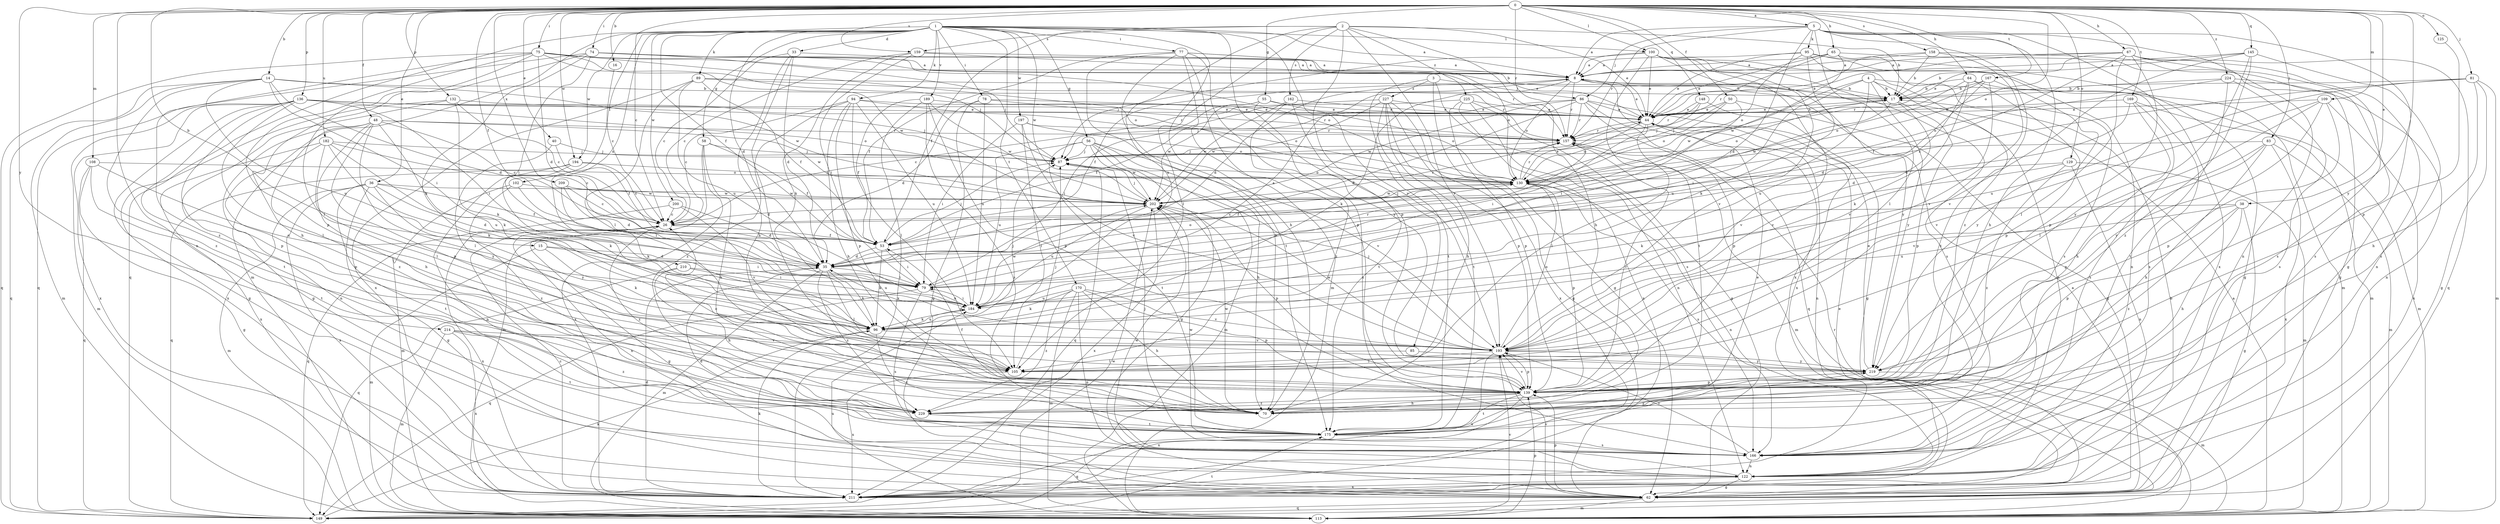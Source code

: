 strict digraph  {
0;
1;
2;
3;
4;
5;
8;
14;
15;
16;
17;
26;
33;
35;
36;
38;
40;
44;
48;
50;
53;
55;
56;
58;
62;
64;
65;
67;
70;
74;
75;
77;
78;
79;
81;
83;
85;
86;
87;
89;
94;
95;
96;
100;
102;
105;
108;
109;
113;
122;
125;
129;
130;
132;
136;
139;
145;
148;
149;
157;
158;
159;
162;
166;
167;
169;
170;
175;
182;
184;
189;
193;
194;
197;
200;
202;
209;
210;
211;
214;
219;
224;
225;
227;
229;
0 -> 5  [label=a];
0 -> 14  [label=b];
0 -> 15  [label=b];
0 -> 16  [label=b];
0 -> 26  [label=c];
0 -> 36  [label=e];
0 -> 38  [label=e];
0 -> 40  [label=e];
0 -> 48  [label=f];
0 -> 50  [label=f];
0 -> 53  [label=f];
0 -> 55  [label=g];
0 -> 64  [label=h];
0 -> 65  [label=h];
0 -> 67  [label=h];
0 -> 74  [label=i];
0 -> 75  [label=i];
0 -> 81  [label=j];
0 -> 83  [label=j];
0 -> 100  [label=l];
0 -> 108  [label=m];
0 -> 109  [label=m];
0 -> 122  [label=n];
0 -> 125  [label=o];
0 -> 129  [label=o];
0 -> 130  [label=o];
0 -> 132  [label=p];
0 -> 136  [label=p];
0 -> 145  [label=q];
0 -> 148  [label=q];
0 -> 157  [label=r];
0 -> 158  [label=s];
0 -> 159  [label=s];
0 -> 167  [label=t];
0 -> 169  [label=t];
0 -> 182  [label=u];
0 -> 194  [label=w];
0 -> 209  [label=x];
0 -> 214  [label=y];
0 -> 219  [label=y];
0 -> 224  [label=z];
1 -> 8  [label=a];
1 -> 33  [label=d];
1 -> 35  [label=d];
1 -> 53  [label=f];
1 -> 56  [label=g];
1 -> 58  [label=g];
1 -> 70  [label=h];
1 -> 77  [label=i];
1 -> 78  [label=i];
1 -> 89  [label=k];
1 -> 94  [label=k];
1 -> 100  [label=l];
1 -> 102  [label=l];
1 -> 113  [label=m];
1 -> 139  [label=p];
1 -> 149  [label=q];
1 -> 170  [label=t];
1 -> 189  [label=v];
1 -> 193  [label=v];
1 -> 194  [label=w];
1 -> 197  [label=w];
1 -> 200  [label=w];
1 -> 202  [label=w];
1 -> 210  [label=x];
2 -> 17  [label=b];
2 -> 44  [label=e];
2 -> 53  [label=f];
2 -> 70  [label=h];
2 -> 85  [label=j];
2 -> 105  [label=l];
2 -> 159  [label=s];
2 -> 162  [label=s];
2 -> 184  [label=u];
2 -> 193  [label=v];
2 -> 225  [label=z];
3 -> 62  [label=g];
3 -> 86  [label=j];
3 -> 166  [label=s];
3 -> 175  [label=t];
3 -> 227  [label=z];
4 -> 17  [label=b];
4 -> 79  [label=i];
4 -> 113  [label=m];
4 -> 122  [label=n];
4 -> 184  [label=u];
4 -> 202  [label=w];
4 -> 219  [label=y];
5 -> 8  [label=a];
5 -> 35  [label=d];
5 -> 62  [label=g];
5 -> 70  [label=h];
5 -> 86  [label=j];
5 -> 95  [label=k];
5 -> 105  [label=l];
5 -> 122  [label=n];
5 -> 157  [label=r];
5 -> 211  [label=x];
5 -> 229  [label=z];
8 -> 17  [label=b];
8 -> 35  [label=d];
8 -> 44  [label=e];
8 -> 53  [label=f];
8 -> 96  [label=k];
8 -> 130  [label=o];
8 -> 157  [label=r];
8 -> 211  [label=x];
14 -> 17  [label=b];
14 -> 35  [label=d];
14 -> 79  [label=i];
14 -> 113  [label=m];
14 -> 149  [label=q];
14 -> 184  [label=u];
14 -> 202  [label=w];
14 -> 229  [label=z];
15 -> 35  [label=d];
15 -> 79  [label=i];
15 -> 96  [label=k];
15 -> 113  [label=m];
16 -> 26  [label=c];
17 -> 44  [label=e];
17 -> 130  [label=o];
17 -> 139  [label=p];
17 -> 193  [label=v];
17 -> 202  [label=w];
26 -> 53  [label=f];
26 -> 62  [label=g];
26 -> 122  [label=n];
26 -> 211  [label=x];
26 -> 229  [label=z];
33 -> 8  [label=a];
33 -> 26  [label=c];
33 -> 35  [label=d];
33 -> 70  [label=h];
33 -> 105  [label=l];
35 -> 79  [label=i];
35 -> 96  [label=k];
35 -> 105  [label=l];
35 -> 113  [label=m];
35 -> 130  [label=o];
35 -> 229  [label=z];
36 -> 35  [label=d];
36 -> 53  [label=f];
36 -> 62  [label=g];
36 -> 113  [label=m];
36 -> 175  [label=t];
36 -> 202  [label=w];
36 -> 211  [label=x];
36 -> 219  [label=y];
38 -> 26  [label=c];
38 -> 62  [label=g];
38 -> 70  [label=h];
38 -> 139  [label=p];
38 -> 184  [label=u];
38 -> 229  [label=z];
40 -> 53  [label=f];
40 -> 87  [label=j];
40 -> 219  [label=y];
44 -> 17  [label=b];
44 -> 79  [label=i];
44 -> 105  [label=l];
44 -> 122  [label=n];
44 -> 130  [label=o];
44 -> 157  [label=r];
48 -> 26  [label=c];
48 -> 70  [label=h];
48 -> 96  [label=k];
48 -> 105  [label=l];
48 -> 122  [label=n];
48 -> 139  [label=p];
48 -> 157  [label=r];
48 -> 202  [label=w];
48 -> 229  [label=z];
50 -> 44  [label=e];
50 -> 62  [label=g];
50 -> 79  [label=i];
50 -> 87  [label=j];
50 -> 130  [label=o];
53 -> 35  [label=d];
53 -> 79  [label=i];
53 -> 87  [label=j];
53 -> 96  [label=k];
55 -> 44  [label=e];
55 -> 79  [label=i];
55 -> 130  [label=o];
55 -> 166  [label=s];
55 -> 202  [label=w];
56 -> 62  [label=g];
56 -> 70  [label=h];
56 -> 87  [label=j];
56 -> 113  [label=m];
56 -> 175  [label=t];
56 -> 184  [label=u];
56 -> 193  [label=v];
56 -> 202  [label=w];
58 -> 53  [label=f];
58 -> 70  [label=h];
58 -> 87  [label=j];
58 -> 113  [label=m];
58 -> 211  [label=x];
62 -> 8  [label=a];
62 -> 44  [label=e];
62 -> 113  [label=m];
62 -> 139  [label=p];
62 -> 149  [label=q];
62 -> 193  [label=v];
64 -> 17  [label=b];
64 -> 96  [label=k];
64 -> 139  [label=p];
64 -> 157  [label=r];
64 -> 166  [label=s];
64 -> 184  [label=u];
65 -> 8  [label=a];
65 -> 44  [label=e];
65 -> 62  [label=g];
65 -> 157  [label=r];
65 -> 166  [label=s];
65 -> 202  [label=w];
67 -> 8  [label=a];
67 -> 17  [label=b];
67 -> 44  [label=e];
67 -> 53  [label=f];
67 -> 105  [label=l];
67 -> 122  [label=n];
67 -> 139  [label=p];
67 -> 149  [label=q];
67 -> 166  [label=s];
70 -> 53  [label=f];
70 -> 202  [label=w];
74 -> 8  [label=a];
74 -> 17  [label=b];
74 -> 70  [label=h];
74 -> 79  [label=i];
74 -> 87  [label=j];
74 -> 96  [label=k];
74 -> 130  [label=o];
74 -> 149  [label=q];
75 -> 8  [label=a];
75 -> 35  [label=d];
75 -> 87  [label=j];
75 -> 105  [label=l];
75 -> 130  [label=o];
75 -> 139  [label=p];
75 -> 149  [label=q];
75 -> 157  [label=r];
75 -> 202  [label=w];
75 -> 229  [label=z];
77 -> 8  [label=a];
77 -> 44  [label=e];
77 -> 53  [label=f];
77 -> 70  [label=h];
77 -> 113  [label=m];
77 -> 139  [label=p];
77 -> 175  [label=t];
77 -> 219  [label=y];
78 -> 35  [label=d];
78 -> 44  [label=e];
78 -> 62  [label=g];
78 -> 157  [label=r];
78 -> 184  [label=u];
79 -> 8  [label=a];
79 -> 149  [label=q];
79 -> 157  [label=r];
79 -> 166  [label=s];
79 -> 184  [label=u];
81 -> 17  [label=b];
81 -> 26  [label=c];
81 -> 62  [label=g];
81 -> 70  [label=h];
81 -> 113  [label=m];
81 -> 184  [label=u];
83 -> 70  [label=h];
83 -> 87  [label=j];
83 -> 113  [label=m];
83 -> 139  [label=p];
83 -> 193  [label=v];
83 -> 211  [label=x];
85 -> 105  [label=l];
85 -> 219  [label=y];
86 -> 35  [label=d];
86 -> 44  [label=e];
86 -> 62  [label=g];
86 -> 87  [label=j];
86 -> 139  [label=p];
86 -> 149  [label=q];
86 -> 157  [label=r];
86 -> 202  [label=w];
87 -> 130  [label=o];
87 -> 149  [label=q];
89 -> 17  [label=b];
89 -> 53  [label=f];
89 -> 105  [label=l];
89 -> 157  [label=r];
89 -> 184  [label=u];
89 -> 211  [label=x];
94 -> 26  [label=c];
94 -> 44  [label=e];
94 -> 70  [label=h];
94 -> 105  [label=l];
94 -> 130  [label=o];
94 -> 139  [label=p];
94 -> 184  [label=u];
94 -> 229  [label=z];
95 -> 8  [label=a];
95 -> 44  [label=e];
95 -> 62  [label=g];
95 -> 96  [label=k];
95 -> 122  [label=n];
95 -> 130  [label=o];
95 -> 175  [label=t];
96 -> 87  [label=j];
96 -> 175  [label=t];
96 -> 184  [label=u];
96 -> 193  [label=v];
100 -> 8  [label=a];
100 -> 44  [label=e];
100 -> 87  [label=j];
100 -> 113  [label=m];
100 -> 166  [label=s];
100 -> 175  [label=t];
100 -> 193  [label=v];
100 -> 211  [label=x];
100 -> 219  [label=y];
102 -> 79  [label=i];
102 -> 113  [label=m];
102 -> 202  [label=w];
102 -> 229  [label=z];
105 -> 87  [label=j];
105 -> 211  [label=x];
108 -> 62  [label=g];
108 -> 130  [label=o];
108 -> 149  [label=q];
108 -> 175  [label=t];
108 -> 184  [label=u];
109 -> 44  [label=e];
109 -> 105  [label=l];
109 -> 139  [label=p];
109 -> 193  [label=v];
109 -> 211  [label=x];
109 -> 219  [label=y];
113 -> 8  [label=a];
113 -> 139  [label=p];
113 -> 157  [label=r];
113 -> 184  [label=u];
113 -> 193  [label=v];
122 -> 62  [label=g];
122 -> 202  [label=w];
122 -> 211  [label=x];
125 -> 139  [label=p];
129 -> 96  [label=k];
129 -> 113  [label=m];
129 -> 122  [label=n];
129 -> 130  [label=o];
129 -> 229  [label=z];
130 -> 44  [label=e];
130 -> 53  [label=f];
130 -> 122  [label=n];
130 -> 139  [label=p];
130 -> 157  [label=r];
130 -> 166  [label=s];
130 -> 202  [label=w];
132 -> 26  [label=c];
132 -> 44  [label=e];
132 -> 62  [label=g];
132 -> 96  [label=k];
132 -> 211  [label=x];
136 -> 44  [label=e];
136 -> 62  [label=g];
136 -> 79  [label=i];
136 -> 87  [label=j];
136 -> 105  [label=l];
136 -> 113  [label=m];
136 -> 130  [label=o];
136 -> 139  [label=p];
136 -> 157  [label=r];
136 -> 175  [label=t];
136 -> 211  [label=x];
139 -> 26  [label=c];
139 -> 70  [label=h];
139 -> 157  [label=r];
139 -> 175  [label=t];
139 -> 193  [label=v];
139 -> 211  [label=x];
139 -> 229  [label=z];
145 -> 8  [label=a];
145 -> 44  [label=e];
145 -> 166  [label=s];
145 -> 193  [label=v];
145 -> 219  [label=y];
145 -> 229  [label=z];
148 -> 44  [label=e];
148 -> 87  [label=j];
148 -> 157  [label=r];
148 -> 193  [label=v];
149 -> 96  [label=k];
149 -> 175  [label=t];
149 -> 202  [label=w];
157 -> 87  [label=j];
157 -> 113  [label=m];
158 -> 8  [label=a];
158 -> 17  [label=b];
158 -> 44  [label=e];
158 -> 166  [label=s];
158 -> 193  [label=v];
159 -> 8  [label=a];
159 -> 26  [label=c];
159 -> 79  [label=i];
159 -> 96  [label=k];
159 -> 130  [label=o];
162 -> 44  [label=e];
162 -> 175  [label=t];
162 -> 202  [label=w];
162 -> 229  [label=z];
166 -> 35  [label=d];
166 -> 87  [label=j];
166 -> 122  [label=n];
166 -> 193  [label=v];
166 -> 202  [label=w];
167 -> 17  [label=b];
167 -> 35  [label=d];
167 -> 130  [label=o];
167 -> 193  [label=v];
167 -> 219  [label=y];
169 -> 35  [label=d];
169 -> 44  [label=e];
169 -> 70  [label=h];
169 -> 113  [label=m];
169 -> 166  [label=s];
170 -> 70  [label=h];
170 -> 96  [label=k];
170 -> 113  [label=m];
170 -> 122  [label=n];
170 -> 139  [label=p];
170 -> 184  [label=u];
170 -> 193  [label=v];
170 -> 229  [label=z];
175 -> 44  [label=e];
175 -> 149  [label=q];
175 -> 166  [label=s];
175 -> 219  [label=y];
182 -> 26  [label=c];
182 -> 87  [label=j];
182 -> 96  [label=k];
182 -> 105  [label=l];
182 -> 139  [label=p];
182 -> 184  [label=u];
182 -> 211  [label=x];
184 -> 79  [label=i];
184 -> 96  [label=k];
184 -> 202  [label=w];
189 -> 44  [label=e];
189 -> 53  [label=f];
189 -> 139  [label=p];
189 -> 166  [label=s];
189 -> 202  [label=w];
189 -> 211  [label=x];
193 -> 35  [label=d];
193 -> 87  [label=j];
193 -> 105  [label=l];
193 -> 130  [label=o];
193 -> 139  [label=p];
193 -> 202  [label=w];
193 -> 211  [label=x];
193 -> 219  [label=y];
194 -> 26  [label=c];
194 -> 96  [label=k];
194 -> 122  [label=n];
194 -> 130  [label=o];
194 -> 149  [label=q];
197 -> 79  [label=i];
197 -> 105  [label=l];
197 -> 130  [label=o];
197 -> 157  [label=r];
197 -> 193  [label=v];
200 -> 26  [label=c];
200 -> 35  [label=d];
200 -> 149  [label=q];
200 -> 193  [label=v];
202 -> 26  [label=c];
202 -> 87  [label=j];
202 -> 139  [label=p];
202 -> 157  [label=r];
202 -> 184  [label=u];
202 -> 211  [label=x];
209 -> 26  [label=c];
209 -> 35  [label=d];
209 -> 96  [label=k];
209 -> 202  [label=w];
210 -> 70  [label=h];
210 -> 79  [label=i];
210 -> 149  [label=q];
210 -> 184  [label=u];
211 -> 17  [label=b];
211 -> 26  [label=c];
211 -> 35  [label=d];
211 -> 96  [label=k];
214 -> 113  [label=m];
214 -> 175  [label=t];
214 -> 193  [label=v];
214 -> 211  [label=x];
214 -> 229  [label=z];
219 -> 44  [label=e];
219 -> 113  [label=m];
219 -> 139  [label=p];
224 -> 17  [label=b];
224 -> 122  [label=n];
224 -> 130  [label=o];
224 -> 166  [label=s];
224 -> 175  [label=t];
225 -> 26  [label=c];
225 -> 44  [label=e];
225 -> 62  [label=g];
225 -> 122  [label=n];
225 -> 139  [label=p];
225 -> 211  [label=x];
227 -> 44  [label=e];
227 -> 53  [label=f];
227 -> 62  [label=g];
227 -> 70  [label=h];
227 -> 139  [label=p];
227 -> 175  [label=t];
227 -> 202  [label=w];
227 -> 211  [label=x];
229 -> 175  [label=t];
}
